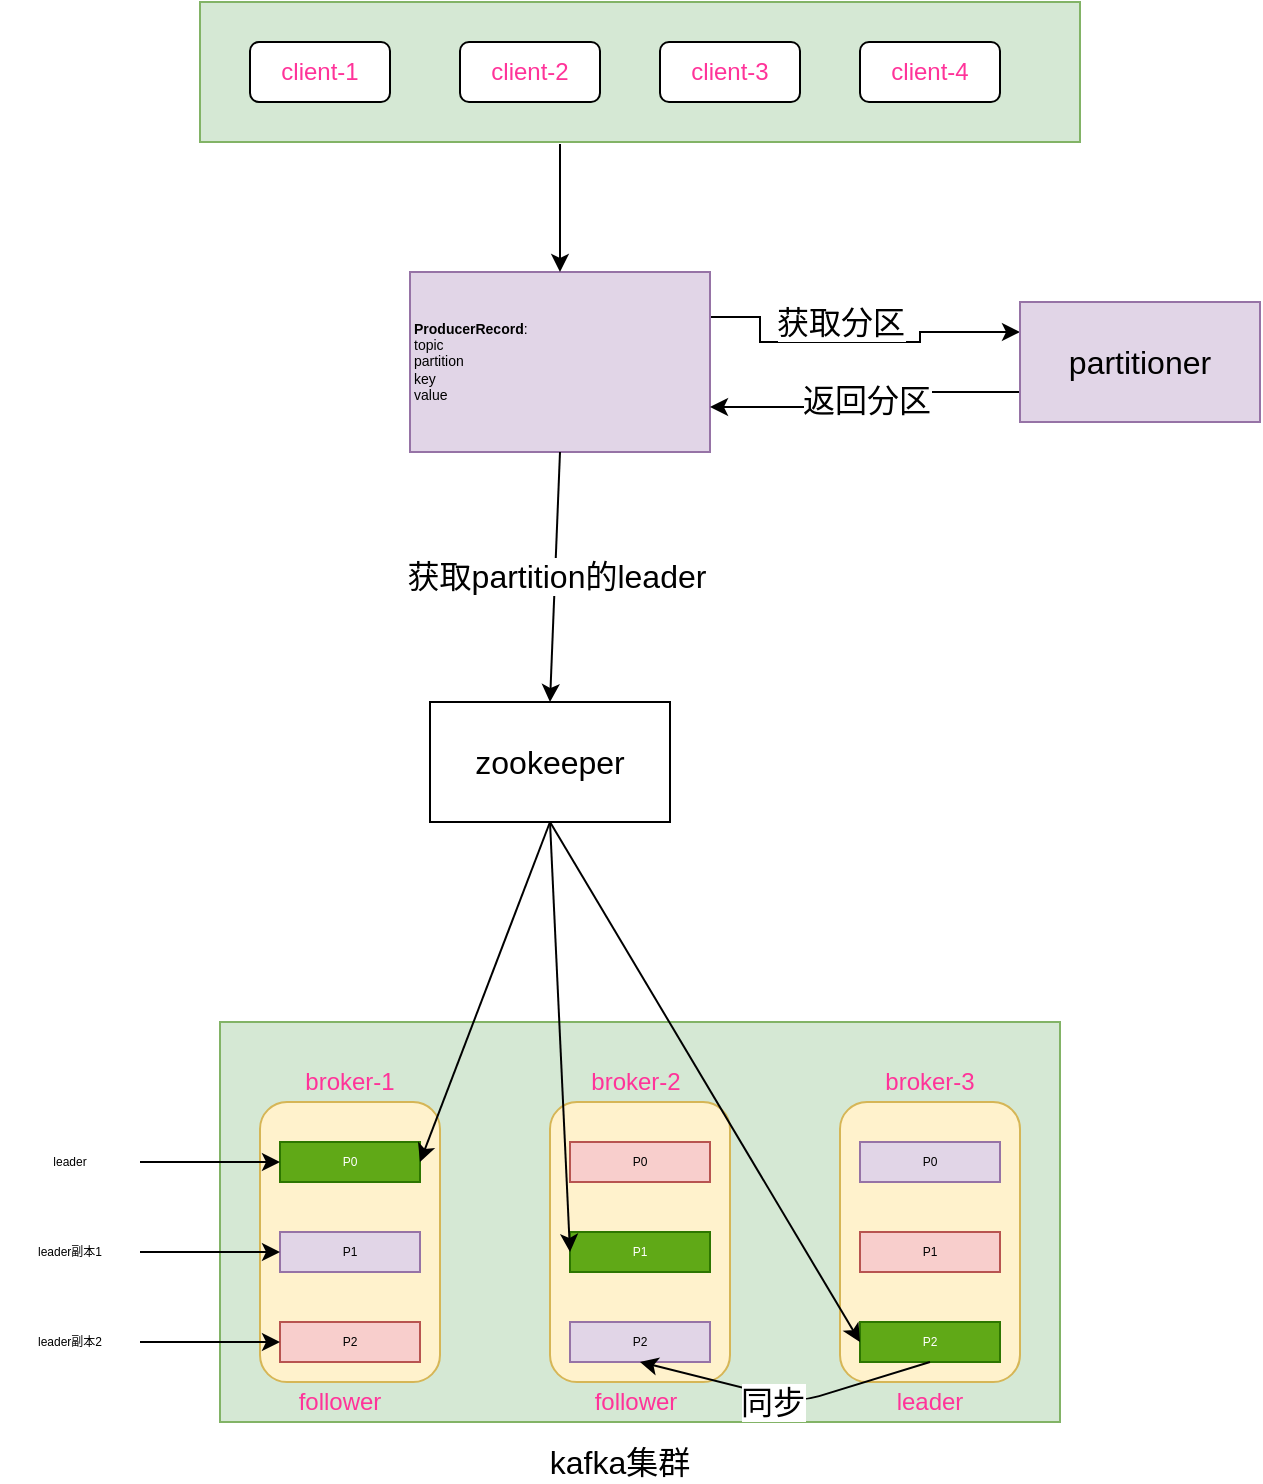 <mxfile version="10.7.1" type="github"><diagram id="N1dAyhYNm_RykhK6RB0k" name="ç¬¬ 1 é¡µ"><mxGraphModel dx="743" dy="395" grid="1" gridSize="10" guides="1" tooltips="1" connect="1" arrows="1" fold="1" page="1" pageScale="1" pageWidth="827" pageHeight="1169" math="0" shadow="0"><root><mxCell id="0"/><mxCell id="1" parent="0"/><mxCell id="OH9oSmofbC-8zadBRavQ-1" value="" style="rounded=0;whiteSpace=wrap;html=1;fillColor=#d5e8d4;strokeColor=#82b366;" vertex="1" parent="1"><mxGeometry x="130" y="520" width="420" height="200" as="geometry"/></mxCell><mxCell id="OH9oSmofbC-8zadBRavQ-7" value="" style="rounded=1;whiteSpace=wrap;html=1;fillColor=#fff2cc;strokeColor=#d6b656;" vertex="1" parent="1"><mxGeometry x="150" y="560" width="90" height="140" as="geometry"/></mxCell><mxCell id="OH9oSmofbC-8zadBRavQ-8" value="" style="rounded=1;whiteSpace=wrap;html=1;fillColor=#fff2cc;strokeColor=#d6b656;" vertex="1" parent="1"><mxGeometry x="295" y="560" width="90" height="140" as="geometry"/></mxCell><mxCell id="OH9oSmofbC-8zadBRavQ-9" value="" style="rounded=1;whiteSpace=wrap;html=1;fillColor=#fff2cc;strokeColor=#d6b656;" vertex="1" parent="1"><mxGeometry x="440" y="560" width="90" height="140" as="geometry"/></mxCell><mxCell id="OH9oSmofbC-8zadBRavQ-10" value="kafka集群" style="text;html=1;strokeColor=none;fillColor=none;align=center;verticalAlign=middle;whiteSpace=wrap;rounded=0;fontSize=16;" vertex="1" parent="1"><mxGeometry x="250" y="730" width="160" height="20" as="geometry"/></mxCell><mxCell id="OH9oSmofbC-8zadBRavQ-11" value="follower" style="text;html=1;strokeColor=none;fillColor=none;align=center;verticalAlign=middle;whiteSpace=wrap;rounded=0;fontColor=#FF3399;" vertex="1" parent="1"><mxGeometry x="170" y="700" width="40" height="20" as="geometry"/></mxCell><mxCell id="OH9oSmofbC-8zadBRavQ-12" value="follower" style="text;html=1;strokeColor=none;fillColor=none;align=center;verticalAlign=middle;whiteSpace=wrap;rounded=0;fontColor=#FF3399;" vertex="1" parent="1"><mxGeometry x="317.5" y="700" width="40" height="20" as="geometry"/></mxCell><mxCell id="OH9oSmofbC-8zadBRavQ-13" value="leader" style="text;html=1;strokeColor=none;fillColor=none;align=center;verticalAlign=middle;whiteSpace=wrap;rounded=0;fontColor=#FF3399;" vertex="1" parent="1"><mxGeometry x="465" y="700" width="40" height="20" as="geometry"/></mxCell><mxCell id="OH9oSmofbC-8zadBRavQ-14" value="" style="rounded=0;whiteSpace=wrap;html=1;fillColor=#d5e8d4;strokeColor=#82b366;" vertex="1" parent="1"><mxGeometry x="120" y="10" width="440" height="70" as="geometry"/></mxCell><mxCell id="OH9oSmofbC-8zadBRavQ-15" value="client-1" style="rounded=1;whiteSpace=wrap;html=1;fontColor=#FF3399;" vertex="1" parent="1"><mxGeometry x="145" y="30" width="70" height="30" as="geometry"/></mxCell><mxCell id="OH9oSmofbC-8zadBRavQ-16" value="client-2" style="rounded=1;whiteSpace=wrap;html=1;fontColor=#FF3399;" vertex="1" parent="1"><mxGeometry x="250" y="30" width="70" height="30" as="geometry"/></mxCell><mxCell id="OH9oSmofbC-8zadBRavQ-17" value="client-3" style="rounded=1;whiteSpace=wrap;html=1;fontColor=#FF3399;" vertex="1" parent="1"><mxGeometry x="350" y="30" width="70" height="30" as="geometry"/></mxCell><mxCell id="OH9oSmofbC-8zadBRavQ-18" value="client-4" style="rounded=1;whiteSpace=wrap;html=1;fontColor=#FF3399;" vertex="1" parent="1"><mxGeometry x="450" y="30" width="70" height="30" as="geometry"/></mxCell><mxCell id="OH9oSmofbC-8zadBRavQ-42" style="edgeStyle=orthogonalEdgeStyle;rounded=0;orthogonalLoop=1;jettySize=auto;html=1;exitX=1;exitY=0.25;exitDx=0;exitDy=0;fontSize=16;fontColor=#000000;entryX=0;entryY=0.25;entryDx=0;entryDy=0;" edge="1" parent="1" source="OH9oSmofbC-8zadBRavQ-19" target="OH9oSmofbC-8zadBRavQ-41"><mxGeometry relative="1" as="geometry"><Array as="points"><mxPoint x="400" y="168"/><mxPoint x="400" y="180"/><mxPoint x="480" y="180"/><mxPoint x="480" y="175"/></Array></mxGeometry></mxCell><mxCell id="OH9oSmofbC-8zadBRavQ-44" value="获取分区" style="text;html=1;resizable=0;points=[];align=center;verticalAlign=middle;labelBackgroundColor=#ffffff;fontSize=16;fontColor=#000000;" vertex="1" connectable="0" parent="OH9oSmofbC-8zadBRavQ-42"><mxGeometry x="-0.068" y="-1" relative="1" as="geometry"><mxPoint x="-3.5" y="-11" as="offset"/></mxGeometry></mxCell><mxCell id="OH9oSmofbC-8zadBRavQ-19" value="&lt;div style=&quot;text-align: left ; font-size: 7px&quot;&gt;&lt;font style=&quot;font-size: 7px&quot;&gt;&lt;b&gt;ProducerRecord&lt;/b&gt;:&lt;/font&gt;&lt;/div&gt;&lt;div style=&quot;text-align: left ; font-size: 7px&quot;&gt;&lt;font style=&quot;font-size: 7px&quot;&gt;topic&lt;/font&gt;&lt;/div&gt;&lt;div style=&quot;text-align: left ; font-size: 7px&quot;&gt;&lt;font style=&quot;font-size: 7px&quot;&gt;partition&lt;/font&gt;&lt;/div&gt;&lt;div style=&quot;text-align: left ; font-size: 7px&quot;&gt;&lt;font style=&quot;font-size: 7px&quot;&gt;key&lt;/font&gt;&lt;/div&gt;&lt;div style=&quot;text-align: left ; font-size: 7px&quot;&gt;&lt;font style=&quot;font-size: 7px&quot;&gt;value&lt;/font&gt;&lt;/div&gt;" style="rounded=0;whiteSpace=wrap;html=1;align=left;fontSize=6;fillColor=#e1d5e7;strokeColor=#9673a6;" vertex="1" parent="1"><mxGeometry x="225" y="145" width="150" height="90" as="geometry"/></mxCell><mxCell id="OH9oSmofbC-8zadBRavQ-20" value="" style="endArrow=classic;html=1;fontColor=#FF3399;entryX=0.5;entryY=0;entryDx=0;entryDy=0;" edge="1" parent="1" target="OH9oSmofbC-8zadBRavQ-19"><mxGeometry width="50" height="50" relative="1" as="geometry"><mxPoint x="300" y="81" as="sourcePoint"/><mxPoint x="190" y="140" as="targetPoint"/></mxGeometry></mxCell><mxCell id="OH9oSmofbC-8zadBRavQ-22" value="P0" style="rounded=0;whiteSpace=wrap;html=1;fontSize=6;fontColor=#ffffff;align=center;fillColor=#60a917;strokeColor=#2D7600;" vertex="1" parent="1"><mxGeometry x="160" y="580" width="70" height="20" as="geometry"/></mxCell><mxCell id="OH9oSmofbC-8zadBRavQ-23" value="P0" style="rounded=0;whiteSpace=wrap;html=1;fontSize=6;align=center;fillColor=#f8cecc;strokeColor=#b85450;" vertex="1" parent="1"><mxGeometry x="305" y="580" width="70" height="20" as="geometry"/></mxCell><mxCell id="OH9oSmofbC-8zadBRavQ-24" value="P0" style="rounded=0;whiteSpace=wrap;html=1;fontSize=6;align=center;fillColor=#e1d5e7;strokeColor=#9673a6;" vertex="1" parent="1"><mxGeometry x="450" y="580" width="70" height="20" as="geometry"/></mxCell><mxCell id="OH9oSmofbC-8zadBRavQ-25" value="P1" style="rounded=0;whiteSpace=wrap;html=1;fontSize=6;align=center;fillColor=#e1d5e7;strokeColor=#9673a6;" vertex="1" parent="1"><mxGeometry x="160" y="625" width="70" height="20" as="geometry"/></mxCell><mxCell id="OH9oSmofbC-8zadBRavQ-26" value="P2" style="rounded=0;whiteSpace=wrap;html=1;fontSize=6;align=center;fillColor=#f8cecc;strokeColor=#b85450;" vertex="1" parent="1"><mxGeometry x="160" y="670" width="70" height="20" as="geometry"/></mxCell><mxCell id="OH9oSmofbC-8zadBRavQ-28" value="P1" style="rounded=0;whiteSpace=wrap;html=1;fontSize=6;fontColor=#ffffff;align=center;fillColor=#60a917;strokeColor=#2D7600;" vertex="1" parent="1"><mxGeometry x="305" y="625" width="70" height="20" as="geometry"/></mxCell><mxCell id="OH9oSmofbC-8zadBRavQ-29" value="P2" style="rounded=0;whiteSpace=wrap;html=1;fontSize=6;align=center;fillColor=#e1d5e7;strokeColor=#9673a6;" vertex="1" parent="1"><mxGeometry x="305" y="670" width="70" height="20" as="geometry"/></mxCell><mxCell id="OH9oSmofbC-8zadBRavQ-30" value="P1" style="rounded=0;whiteSpace=wrap;html=1;fontSize=6;align=center;fillColor=#f8cecc;strokeColor=#b85450;" vertex="1" parent="1"><mxGeometry x="450" y="625" width="70" height="20" as="geometry"/></mxCell><mxCell id="OH9oSmofbC-8zadBRavQ-31" value="P2" style="rounded=0;whiteSpace=wrap;html=1;fontSize=6;fontColor=#ffffff;align=center;fillColor=#60a917;strokeColor=#2D7600;" vertex="1" parent="1"><mxGeometry x="450" y="670" width="70" height="20" as="geometry"/></mxCell><mxCell id="OH9oSmofbC-8zadBRavQ-35" style="edgeStyle=orthogonalEdgeStyle;rounded=0;orthogonalLoop=1;jettySize=auto;html=1;exitX=1;exitY=0.5;exitDx=0;exitDy=0;entryX=0;entryY=0.5;entryDx=0;entryDy=0;fontSize=6;fontColor=#000000;" edge="1" parent="1" source="OH9oSmofbC-8zadBRavQ-32" target="OH9oSmofbC-8zadBRavQ-22"><mxGeometry relative="1" as="geometry"/></mxCell><mxCell id="OH9oSmofbC-8zadBRavQ-32" value="leader" style="text;html=1;strokeColor=none;fillColor=none;align=center;verticalAlign=middle;whiteSpace=wrap;rounded=0;fontSize=6;fontColor=#000000;" vertex="1" parent="1"><mxGeometry x="20" y="580" width="70" height="20" as="geometry"/></mxCell><mxCell id="OH9oSmofbC-8zadBRavQ-36" style="edgeStyle=orthogonalEdgeStyle;rounded=0;orthogonalLoop=1;jettySize=auto;html=1;exitX=1;exitY=0.5;exitDx=0;exitDy=0;entryX=0;entryY=0.5;entryDx=0;entryDy=0;fontSize=6;fontColor=#000000;" edge="1" parent="1" source="OH9oSmofbC-8zadBRavQ-33" target="OH9oSmofbC-8zadBRavQ-25"><mxGeometry relative="1" as="geometry"/></mxCell><mxCell id="OH9oSmofbC-8zadBRavQ-33" value="leader副本1&lt;br&gt;" style="text;html=1;strokeColor=none;fillColor=none;align=center;verticalAlign=middle;whiteSpace=wrap;rounded=0;fontSize=6;fontColor=#000000;" vertex="1" parent="1"><mxGeometry x="20" y="625" width="70" height="20" as="geometry"/></mxCell><mxCell id="OH9oSmofbC-8zadBRavQ-37" style="edgeStyle=orthogonalEdgeStyle;rounded=0;orthogonalLoop=1;jettySize=auto;html=1;exitX=1;exitY=0.5;exitDx=0;exitDy=0;entryX=0;entryY=0.5;entryDx=0;entryDy=0;fontSize=6;fontColor=#000000;" edge="1" parent="1" source="OH9oSmofbC-8zadBRavQ-34" target="OH9oSmofbC-8zadBRavQ-26"><mxGeometry relative="1" as="geometry"/></mxCell><mxCell id="OH9oSmofbC-8zadBRavQ-34" value="leader副本2&lt;br&gt;" style="text;html=1;strokeColor=none;fillColor=none;align=center;verticalAlign=middle;whiteSpace=wrap;rounded=0;fontSize=6;fontColor=#000000;" vertex="1" parent="1"><mxGeometry x="20" y="670" width="70" height="20" as="geometry"/></mxCell><mxCell id="OH9oSmofbC-8zadBRavQ-38" value="broker-1" style="text;html=1;strokeColor=none;fillColor=none;align=center;verticalAlign=middle;whiteSpace=wrap;rounded=0;fontColor=#FF3399;" vertex="1" parent="1"><mxGeometry x="165" y="540" width="60" height="20" as="geometry"/></mxCell><mxCell id="OH9oSmofbC-8zadBRavQ-39" value="broker-2" style="text;html=1;strokeColor=none;fillColor=none;align=center;verticalAlign=middle;whiteSpace=wrap;rounded=0;fontColor=#FF3399;" vertex="1" parent="1"><mxGeometry x="307.5" y="540" width="60" height="20" as="geometry"/></mxCell><mxCell id="OH9oSmofbC-8zadBRavQ-40" value="broker-3" style="text;html=1;strokeColor=none;fillColor=none;align=center;verticalAlign=middle;whiteSpace=wrap;rounded=0;fontColor=#FF3399;" vertex="1" parent="1"><mxGeometry x="455" y="540" width="60" height="20" as="geometry"/></mxCell><mxCell id="OH9oSmofbC-8zadBRavQ-43" value="返回分区" style="edgeStyle=orthogonalEdgeStyle;rounded=0;orthogonalLoop=1;jettySize=auto;html=1;exitX=0;exitY=0.75;exitDx=0;exitDy=0;entryX=1;entryY=0.75;entryDx=0;entryDy=0;fontSize=16;fontColor=#000000;" edge="1" parent="1" source="OH9oSmofbC-8zadBRavQ-41" target="OH9oSmofbC-8zadBRavQ-19"><mxGeometry relative="1" as="geometry"/></mxCell><mxCell id="OH9oSmofbC-8zadBRavQ-41" value="&lt;span&gt;partitioner&lt;/span&gt;" style="rounded=0;whiteSpace=wrap;html=1;fontSize=16;align=center;fillColor=#e1d5e7;strokeColor=#9673a6;" vertex="1" parent="1"><mxGeometry x="530" y="160" width="120" height="60" as="geometry"/></mxCell><mxCell id="OH9oSmofbC-8zadBRavQ-45" value="zookeeper" style="rounded=0;whiteSpace=wrap;html=1;fontSize=16;fontColor=#000000;align=center;" vertex="1" parent="1"><mxGeometry x="235" y="360" width="120" height="60" as="geometry"/></mxCell><mxCell id="OH9oSmofbC-8zadBRavQ-50" value="" style="endArrow=classic;html=1;fontSize=16;fontColor=#000000;entryX=0;entryY=0.5;entryDx=0;entryDy=0;exitX=0.5;exitY=1;exitDx=0;exitDy=0;" edge="1" parent="1" source="OH9oSmofbC-8zadBRavQ-45" target="OH9oSmofbC-8zadBRavQ-28"><mxGeometry width="50" height="50" relative="1" as="geometry"><mxPoint x="590" y="340" as="sourcePoint"/><mxPoint x="140" y="340" as="targetPoint"/></mxGeometry></mxCell><mxCell id="OH9oSmofbC-8zadBRavQ-51" value="" style="endArrow=classic;html=1;fontSize=16;fontColor=#000000;entryX=0;entryY=0.5;entryDx=0;entryDy=0;exitX=0.5;exitY=1;exitDx=0;exitDy=0;" edge="1" parent="1" source="OH9oSmofbC-8zadBRavQ-45" target="OH9oSmofbC-8zadBRavQ-31"><mxGeometry width="50" height="50" relative="1" as="geometry"><mxPoint x="90" y="420" as="sourcePoint"/><mxPoint x="140" y="370" as="targetPoint"/></mxGeometry></mxCell><mxCell id="OH9oSmofbC-8zadBRavQ-52" value="" style="endArrow=classic;html=1;fontSize=16;fontColor=#000000;entryX=0.5;entryY=1;entryDx=0;entryDy=0;exitX=0.5;exitY=1;exitDx=0;exitDy=0;" edge="1" parent="1" source="OH9oSmofbC-8zadBRavQ-31" target="OH9oSmofbC-8zadBRavQ-29"><mxGeometry width="50" height="50" relative="1" as="geometry"><mxPoint x="20" y="820" as="sourcePoint"/><mxPoint x="70" y="770" as="targetPoint"/><Array as="points"><mxPoint x="420" y="710"/></Array></mxGeometry></mxCell><mxCell id="OH9oSmofbC-8zadBRavQ-53" value="同步" style="text;html=1;resizable=0;points=[];align=center;verticalAlign=middle;labelBackgroundColor=#ffffff;fontSize=16;fontColor=#000000;" vertex="1" connectable="0" parent="OH9oSmofbC-8zadBRavQ-52"><mxGeometry x="-0.092" y="-14" relative="1" as="geometry"><mxPoint x="-17" y="13" as="offset"/></mxGeometry></mxCell><mxCell id="OH9oSmofbC-8zadBRavQ-54" value="" style="endArrow=classic;html=1;fontSize=16;fontColor=#000000;entryX=1;entryY=0.5;entryDx=0;entryDy=0;exitX=0.5;exitY=1;exitDx=0;exitDy=0;" edge="1" parent="1" source="OH9oSmofbC-8zadBRavQ-45" target="OH9oSmofbC-8zadBRavQ-22"><mxGeometry width="50" height="50" relative="1" as="geometry"><mxPoint x="20" y="820" as="sourcePoint"/><mxPoint x="70" y="770" as="targetPoint"/></mxGeometry></mxCell><mxCell id="OH9oSmofbC-8zadBRavQ-55" value="获取partition的leader" style="endArrow=classic;html=1;fontSize=16;fontColor=#000000;entryX=0.5;entryY=0;entryDx=0;entryDy=0;exitX=0.5;exitY=1;exitDx=0;exitDy=0;" edge="1" parent="1" source="OH9oSmofbC-8zadBRavQ-19" target="OH9oSmofbC-8zadBRavQ-45"><mxGeometry width="50" height="50" relative="1" as="geometry"><mxPoint x="70" y="470" as="sourcePoint"/><mxPoint x="120" y="420" as="targetPoint"/></mxGeometry></mxCell></root></mxGraphModel></diagram></mxfile>